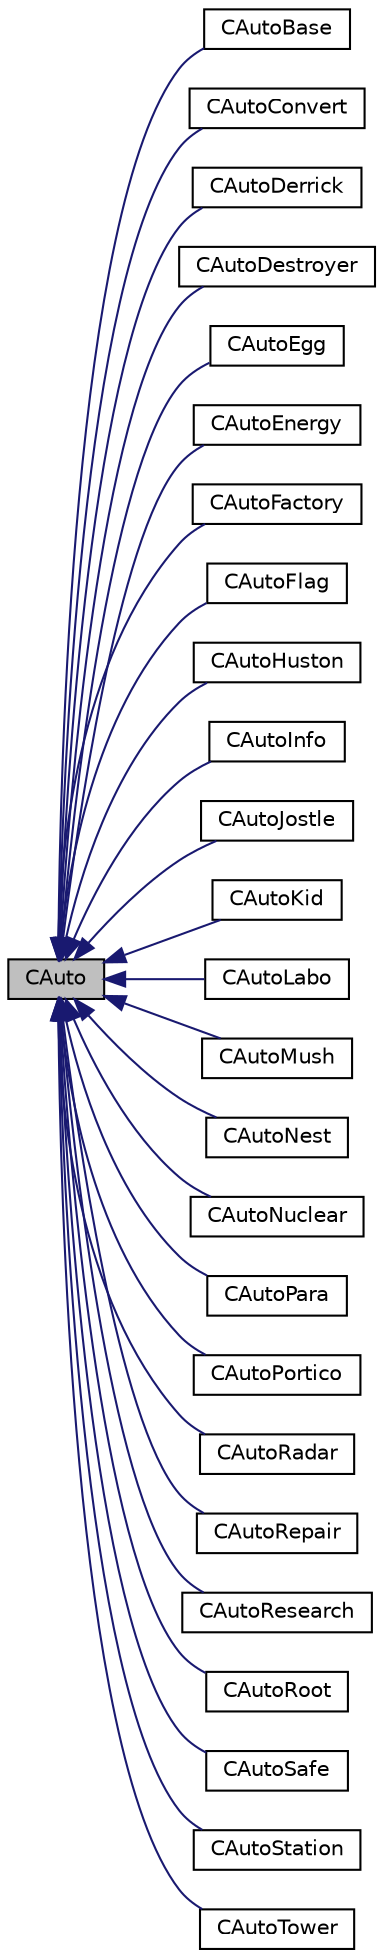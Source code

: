 digraph G
{
  edge [fontname="Helvetica",fontsize="10",labelfontname="Helvetica",labelfontsize="10"];
  node [fontname="Helvetica",fontsize="10",shape=record];
  rankdir="LR";
  Node1 [label="CAuto",height=0.2,width=0.4,color="black", fillcolor="grey75", style="filled" fontcolor="black"];
  Node1 -> Node2 [dir="back",color="midnightblue",fontsize="10",style="solid",fontname="Helvetica"];
  Node2 [label="CAutoBase",height=0.2,width=0.4,color="black", fillcolor="white", style="filled",URL="$class_c_auto_base.html"];
  Node1 -> Node3 [dir="back",color="midnightblue",fontsize="10",style="solid",fontname="Helvetica"];
  Node3 [label="CAutoConvert",height=0.2,width=0.4,color="black", fillcolor="white", style="filled",URL="$class_c_auto_convert.html"];
  Node1 -> Node4 [dir="back",color="midnightblue",fontsize="10",style="solid",fontname="Helvetica"];
  Node4 [label="CAutoDerrick",height=0.2,width=0.4,color="black", fillcolor="white", style="filled",URL="$class_c_auto_derrick.html"];
  Node1 -> Node5 [dir="back",color="midnightblue",fontsize="10",style="solid",fontname="Helvetica"];
  Node5 [label="CAutoDestroyer",height=0.2,width=0.4,color="black", fillcolor="white", style="filled",URL="$class_c_auto_destroyer.html"];
  Node1 -> Node6 [dir="back",color="midnightblue",fontsize="10",style="solid",fontname="Helvetica"];
  Node6 [label="CAutoEgg",height=0.2,width=0.4,color="black", fillcolor="white", style="filled",URL="$class_c_auto_egg.html"];
  Node1 -> Node7 [dir="back",color="midnightblue",fontsize="10",style="solid",fontname="Helvetica"];
  Node7 [label="CAutoEnergy",height=0.2,width=0.4,color="black", fillcolor="white", style="filled",URL="$class_c_auto_energy.html"];
  Node1 -> Node8 [dir="back",color="midnightblue",fontsize="10",style="solid",fontname="Helvetica"];
  Node8 [label="CAutoFactory",height=0.2,width=0.4,color="black", fillcolor="white", style="filled",URL="$class_c_auto_factory.html"];
  Node1 -> Node9 [dir="back",color="midnightblue",fontsize="10",style="solid",fontname="Helvetica"];
  Node9 [label="CAutoFlag",height=0.2,width=0.4,color="black", fillcolor="white", style="filled",URL="$class_c_auto_flag.html"];
  Node1 -> Node10 [dir="back",color="midnightblue",fontsize="10",style="solid",fontname="Helvetica"];
  Node10 [label="CAutoHuston",height=0.2,width=0.4,color="black", fillcolor="white", style="filled",URL="$class_c_auto_huston.html"];
  Node1 -> Node11 [dir="back",color="midnightblue",fontsize="10",style="solid",fontname="Helvetica"];
  Node11 [label="CAutoInfo",height=0.2,width=0.4,color="black", fillcolor="white", style="filled",URL="$class_c_auto_info.html"];
  Node1 -> Node12 [dir="back",color="midnightblue",fontsize="10",style="solid",fontname="Helvetica"];
  Node12 [label="CAutoJostle",height=0.2,width=0.4,color="black", fillcolor="white", style="filled",URL="$class_c_auto_jostle.html"];
  Node1 -> Node13 [dir="back",color="midnightblue",fontsize="10",style="solid",fontname="Helvetica"];
  Node13 [label="CAutoKid",height=0.2,width=0.4,color="black", fillcolor="white", style="filled",URL="$class_c_auto_kid.html"];
  Node1 -> Node14 [dir="back",color="midnightblue",fontsize="10",style="solid",fontname="Helvetica"];
  Node14 [label="CAutoLabo",height=0.2,width=0.4,color="black", fillcolor="white", style="filled",URL="$class_c_auto_labo.html"];
  Node1 -> Node15 [dir="back",color="midnightblue",fontsize="10",style="solid",fontname="Helvetica"];
  Node15 [label="CAutoMush",height=0.2,width=0.4,color="black", fillcolor="white", style="filled",URL="$class_c_auto_mush.html"];
  Node1 -> Node16 [dir="back",color="midnightblue",fontsize="10",style="solid",fontname="Helvetica"];
  Node16 [label="CAutoNest",height=0.2,width=0.4,color="black", fillcolor="white", style="filled",URL="$class_c_auto_nest.html"];
  Node1 -> Node17 [dir="back",color="midnightblue",fontsize="10",style="solid",fontname="Helvetica"];
  Node17 [label="CAutoNuclear",height=0.2,width=0.4,color="black", fillcolor="white", style="filled",URL="$class_c_auto_nuclear.html"];
  Node1 -> Node18 [dir="back",color="midnightblue",fontsize="10",style="solid",fontname="Helvetica"];
  Node18 [label="CAutoPara",height=0.2,width=0.4,color="black", fillcolor="white", style="filled",URL="$class_c_auto_para.html"];
  Node1 -> Node19 [dir="back",color="midnightblue",fontsize="10",style="solid",fontname="Helvetica"];
  Node19 [label="CAutoPortico",height=0.2,width=0.4,color="black", fillcolor="white", style="filled",URL="$class_c_auto_portico.html"];
  Node1 -> Node20 [dir="back",color="midnightblue",fontsize="10",style="solid",fontname="Helvetica"];
  Node20 [label="CAutoRadar",height=0.2,width=0.4,color="black", fillcolor="white", style="filled",URL="$class_c_auto_radar.html"];
  Node1 -> Node21 [dir="back",color="midnightblue",fontsize="10",style="solid",fontname="Helvetica"];
  Node21 [label="CAutoRepair",height=0.2,width=0.4,color="black", fillcolor="white", style="filled",URL="$class_c_auto_repair.html"];
  Node1 -> Node22 [dir="back",color="midnightblue",fontsize="10",style="solid",fontname="Helvetica"];
  Node22 [label="CAutoResearch",height=0.2,width=0.4,color="black", fillcolor="white", style="filled",URL="$class_c_auto_research.html"];
  Node1 -> Node23 [dir="back",color="midnightblue",fontsize="10",style="solid",fontname="Helvetica"];
  Node23 [label="CAutoRoot",height=0.2,width=0.4,color="black", fillcolor="white", style="filled",URL="$class_c_auto_root.html"];
  Node1 -> Node24 [dir="back",color="midnightblue",fontsize="10",style="solid",fontname="Helvetica"];
  Node24 [label="CAutoSafe",height=0.2,width=0.4,color="black", fillcolor="white", style="filled",URL="$class_c_auto_safe.html"];
  Node1 -> Node25 [dir="back",color="midnightblue",fontsize="10",style="solid",fontname="Helvetica"];
  Node25 [label="CAutoStation",height=0.2,width=0.4,color="black", fillcolor="white", style="filled",URL="$class_c_auto_station.html"];
  Node1 -> Node26 [dir="back",color="midnightblue",fontsize="10",style="solid",fontname="Helvetica"];
  Node26 [label="CAutoTower",height=0.2,width=0.4,color="black", fillcolor="white", style="filled",URL="$class_c_auto_tower.html"];
}
